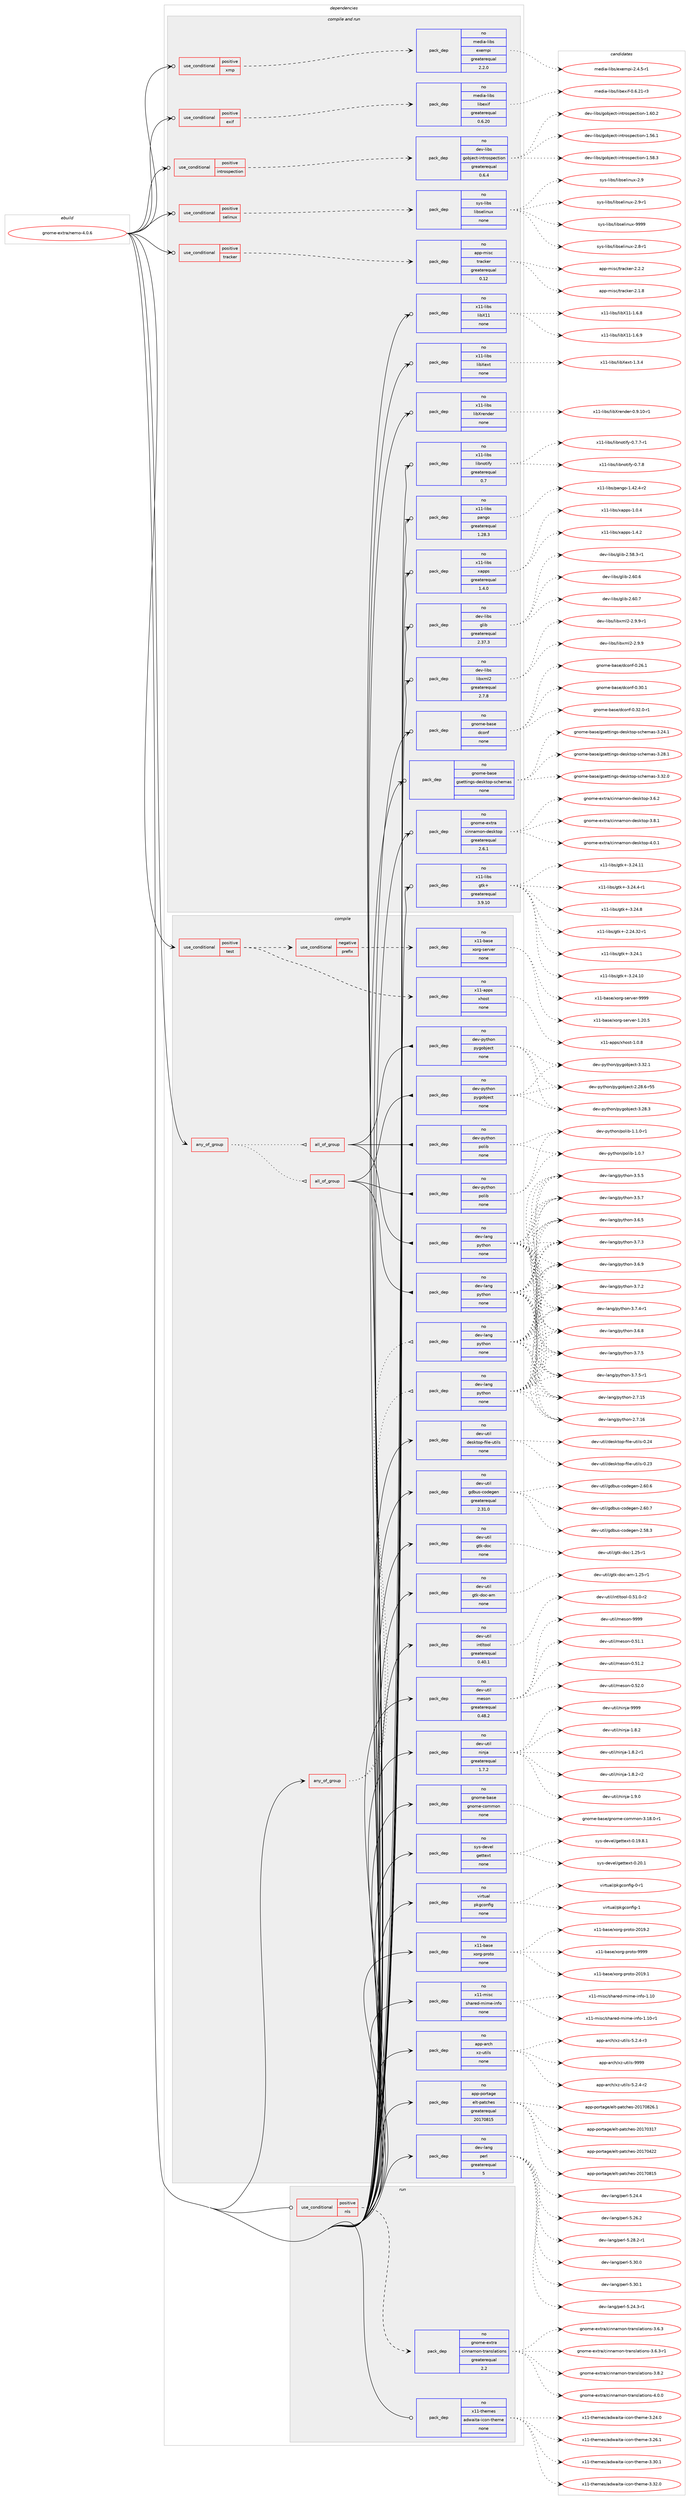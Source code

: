 digraph prolog {

# *************
# Graph options
# *************

newrank=true;
concentrate=true;
compound=true;
graph [rankdir=LR,fontname=Helvetica,fontsize=10,ranksep=1.5];#, ranksep=2.5, nodesep=0.2];
edge  [arrowhead=vee];
node  [fontname=Helvetica,fontsize=10];

# **********
# The ebuild
# **********

subgraph cluster_leftcol {
color=gray;
rank=same;
label=<<i>ebuild</i>>;
id [label="gnome-extra/nemo-4.0.6", color=red, width=4, href="../gnome-extra/nemo-4.0.6.svg"];
}

# ****************
# The dependencies
# ****************

subgraph cluster_midcol {
color=gray;
label=<<i>dependencies</i>>;
subgraph cluster_compile {
fillcolor="#eeeeee";
style=filled;
label=<<i>compile</i>>;
subgraph any12235 {
dependency749525 [label=<<TABLE BORDER="0" CELLBORDER="1" CELLSPACING="0" CELLPADDING="4"><TR><TD CELLPADDING="10">any_of_group</TD></TR></TABLE>>, shape=none, color=red];subgraph all407 {
dependency749526 [label=<<TABLE BORDER="0" CELLBORDER="1" CELLSPACING="0" CELLPADDING="4"><TR><TD CELLPADDING="10">all_of_group</TD></TR></TABLE>>, shape=none, color=red];subgraph pack550820 {
dependency749527 [label=<<TABLE BORDER="0" CELLBORDER="1" CELLSPACING="0" CELLPADDING="4" WIDTH="220"><TR><TD ROWSPAN="6" CELLPADDING="30">pack_dep</TD></TR><TR><TD WIDTH="110">no</TD></TR><TR><TD>dev-lang</TD></TR><TR><TD>python</TD></TR><TR><TD>none</TD></TR><TR><TD></TD></TR></TABLE>>, shape=none, color=blue];
}
dependency749526:e -> dependency749527:w [weight=20,style="solid",arrowhead="inv"];
subgraph pack550821 {
dependency749528 [label=<<TABLE BORDER="0" CELLBORDER="1" CELLSPACING="0" CELLPADDING="4" WIDTH="220"><TR><TD ROWSPAN="6" CELLPADDING="30">pack_dep</TD></TR><TR><TD WIDTH="110">no</TD></TR><TR><TD>dev-python</TD></TR><TR><TD>polib</TD></TR><TR><TD>none</TD></TR><TR><TD></TD></TR></TABLE>>, shape=none, color=blue];
}
dependency749526:e -> dependency749528:w [weight=20,style="solid",arrowhead="inv"];
subgraph pack550822 {
dependency749529 [label=<<TABLE BORDER="0" CELLBORDER="1" CELLSPACING="0" CELLPADDING="4" WIDTH="220"><TR><TD ROWSPAN="6" CELLPADDING="30">pack_dep</TD></TR><TR><TD WIDTH="110">no</TD></TR><TR><TD>dev-python</TD></TR><TR><TD>pygobject</TD></TR><TR><TD>none</TD></TR><TR><TD></TD></TR></TABLE>>, shape=none, color=blue];
}
dependency749526:e -> dependency749529:w [weight=20,style="solid",arrowhead="inv"];
}
dependency749525:e -> dependency749526:w [weight=20,style="dotted",arrowhead="oinv"];
subgraph all408 {
dependency749530 [label=<<TABLE BORDER="0" CELLBORDER="1" CELLSPACING="0" CELLPADDING="4"><TR><TD CELLPADDING="10">all_of_group</TD></TR></TABLE>>, shape=none, color=red];subgraph pack550823 {
dependency749531 [label=<<TABLE BORDER="0" CELLBORDER="1" CELLSPACING="0" CELLPADDING="4" WIDTH="220"><TR><TD ROWSPAN="6" CELLPADDING="30">pack_dep</TD></TR><TR><TD WIDTH="110">no</TD></TR><TR><TD>dev-lang</TD></TR><TR><TD>python</TD></TR><TR><TD>none</TD></TR><TR><TD></TD></TR></TABLE>>, shape=none, color=blue];
}
dependency749530:e -> dependency749531:w [weight=20,style="solid",arrowhead="inv"];
subgraph pack550824 {
dependency749532 [label=<<TABLE BORDER="0" CELLBORDER="1" CELLSPACING="0" CELLPADDING="4" WIDTH="220"><TR><TD ROWSPAN="6" CELLPADDING="30">pack_dep</TD></TR><TR><TD WIDTH="110">no</TD></TR><TR><TD>dev-python</TD></TR><TR><TD>polib</TD></TR><TR><TD>none</TD></TR><TR><TD></TD></TR></TABLE>>, shape=none, color=blue];
}
dependency749530:e -> dependency749532:w [weight=20,style="solid",arrowhead="inv"];
subgraph pack550825 {
dependency749533 [label=<<TABLE BORDER="0" CELLBORDER="1" CELLSPACING="0" CELLPADDING="4" WIDTH="220"><TR><TD ROWSPAN="6" CELLPADDING="30">pack_dep</TD></TR><TR><TD WIDTH="110">no</TD></TR><TR><TD>dev-python</TD></TR><TR><TD>pygobject</TD></TR><TR><TD>none</TD></TR><TR><TD></TD></TR></TABLE>>, shape=none, color=blue];
}
dependency749530:e -> dependency749533:w [weight=20,style="solid",arrowhead="inv"];
}
dependency749525:e -> dependency749530:w [weight=20,style="dotted",arrowhead="oinv"];
}
id:e -> dependency749525:w [weight=20,style="solid",arrowhead="vee"];
subgraph any12236 {
dependency749534 [label=<<TABLE BORDER="0" CELLBORDER="1" CELLSPACING="0" CELLPADDING="4"><TR><TD CELLPADDING="10">any_of_group</TD></TR></TABLE>>, shape=none, color=red];subgraph pack550826 {
dependency749535 [label=<<TABLE BORDER="0" CELLBORDER="1" CELLSPACING="0" CELLPADDING="4" WIDTH="220"><TR><TD ROWSPAN="6" CELLPADDING="30">pack_dep</TD></TR><TR><TD WIDTH="110">no</TD></TR><TR><TD>dev-lang</TD></TR><TR><TD>python</TD></TR><TR><TD>none</TD></TR><TR><TD></TD></TR></TABLE>>, shape=none, color=blue];
}
dependency749534:e -> dependency749535:w [weight=20,style="dotted",arrowhead="oinv"];
subgraph pack550827 {
dependency749536 [label=<<TABLE BORDER="0" CELLBORDER="1" CELLSPACING="0" CELLPADDING="4" WIDTH="220"><TR><TD ROWSPAN="6" CELLPADDING="30">pack_dep</TD></TR><TR><TD WIDTH="110">no</TD></TR><TR><TD>dev-lang</TD></TR><TR><TD>python</TD></TR><TR><TD>none</TD></TR><TR><TD></TD></TR></TABLE>>, shape=none, color=blue];
}
dependency749534:e -> dependency749536:w [weight=20,style="dotted",arrowhead="oinv"];
}
id:e -> dependency749534:w [weight=20,style="solid",arrowhead="vee"];
subgraph cond186066 {
dependency749537 [label=<<TABLE BORDER="0" CELLBORDER="1" CELLSPACING="0" CELLPADDING="4"><TR><TD ROWSPAN="3" CELLPADDING="10">use_conditional</TD></TR><TR><TD>positive</TD></TR><TR><TD>test</TD></TR></TABLE>>, shape=none, color=red];
subgraph cond186067 {
dependency749538 [label=<<TABLE BORDER="0" CELLBORDER="1" CELLSPACING="0" CELLPADDING="4"><TR><TD ROWSPAN="3" CELLPADDING="10">use_conditional</TD></TR><TR><TD>negative</TD></TR><TR><TD>prefix</TD></TR></TABLE>>, shape=none, color=red];
subgraph pack550828 {
dependency749539 [label=<<TABLE BORDER="0" CELLBORDER="1" CELLSPACING="0" CELLPADDING="4" WIDTH="220"><TR><TD ROWSPAN="6" CELLPADDING="30">pack_dep</TD></TR><TR><TD WIDTH="110">no</TD></TR><TR><TD>x11-base</TD></TR><TR><TD>xorg-server</TD></TR><TR><TD>none</TD></TR><TR><TD></TD></TR></TABLE>>, shape=none, color=blue];
}
dependency749538:e -> dependency749539:w [weight=20,style="dashed",arrowhead="vee"];
}
dependency749537:e -> dependency749538:w [weight=20,style="dashed",arrowhead="vee"];
subgraph pack550829 {
dependency749540 [label=<<TABLE BORDER="0" CELLBORDER="1" CELLSPACING="0" CELLPADDING="4" WIDTH="220"><TR><TD ROWSPAN="6" CELLPADDING="30">pack_dep</TD></TR><TR><TD WIDTH="110">no</TD></TR><TR><TD>x11-apps</TD></TR><TR><TD>xhost</TD></TR><TR><TD>none</TD></TR><TR><TD></TD></TR></TABLE>>, shape=none, color=blue];
}
dependency749537:e -> dependency749540:w [weight=20,style="dashed",arrowhead="vee"];
}
id:e -> dependency749537:w [weight=20,style="solid",arrowhead="vee"];
subgraph pack550830 {
dependency749541 [label=<<TABLE BORDER="0" CELLBORDER="1" CELLSPACING="0" CELLPADDING="4" WIDTH="220"><TR><TD ROWSPAN="6" CELLPADDING="30">pack_dep</TD></TR><TR><TD WIDTH="110">no</TD></TR><TR><TD>app-arch</TD></TR><TR><TD>xz-utils</TD></TR><TR><TD>none</TD></TR><TR><TD></TD></TR></TABLE>>, shape=none, color=blue];
}
id:e -> dependency749541:w [weight=20,style="solid",arrowhead="vee"];
subgraph pack550831 {
dependency749542 [label=<<TABLE BORDER="0" CELLBORDER="1" CELLSPACING="0" CELLPADDING="4" WIDTH="220"><TR><TD ROWSPAN="6" CELLPADDING="30">pack_dep</TD></TR><TR><TD WIDTH="110">no</TD></TR><TR><TD>app-portage</TD></TR><TR><TD>elt-patches</TD></TR><TR><TD>greaterequal</TD></TR><TR><TD>20170815</TD></TR></TABLE>>, shape=none, color=blue];
}
id:e -> dependency749542:w [weight=20,style="solid",arrowhead="vee"];
subgraph pack550832 {
dependency749543 [label=<<TABLE BORDER="0" CELLBORDER="1" CELLSPACING="0" CELLPADDING="4" WIDTH="220"><TR><TD ROWSPAN="6" CELLPADDING="30">pack_dep</TD></TR><TR><TD WIDTH="110">no</TD></TR><TR><TD>dev-lang</TD></TR><TR><TD>perl</TD></TR><TR><TD>greaterequal</TD></TR><TR><TD>5</TD></TR></TABLE>>, shape=none, color=blue];
}
id:e -> dependency749543:w [weight=20,style="solid",arrowhead="vee"];
subgraph pack550833 {
dependency749544 [label=<<TABLE BORDER="0" CELLBORDER="1" CELLSPACING="0" CELLPADDING="4" WIDTH="220"><TR><TD ROWSPAN="6" CELLPADDING="30">pack_dep</TD></TR><TR><TD WIDTH="110">no</TD></TR><TR><TD>dev-util</TD></TR><TR><TD>desktop-file-utils</TD></TR><TR><TD>none</TD></TR><TR><TD></TD></TR></TABLE>>, shape=none, color=blue];
}
id:e -> dependency749544:w [weight=20,style="solid",arrowhead="vee"];
subgraph pack550834 {
dependency749545 [label=<<TABLE BORDER="0" CELLBORDER="1" CELLSPACING="0" CELLPADDING="4" WIDTH="220"><TR><TD ROWSPAN="6" CELLPADDING="30">pack_dep</TD></TR><TR><TD WIDTH="110">no</TD></TR><TR><TD>dev-util</TD></TR><TR><TD>gdbus-codegen</TD></TR><TR><TD>greaterequal</TD></TR><TR><TD>2.31.0</TD></TR></TABLE>>, shape=none, color=blue];
}
id:e -> dependency749545:w [weight=20,style="solid",arrowhead="vee"];
subgraph pack550835 {
dependency749546 [label=<<TABLE BORDER="0" CELLBORDER="1" CELLSPACING="0" CELLPADDING="4" WIDTH="220"><TR><TD ROWSPAN="6" CELLPADDING="30">pack_dep</TD></TR><TR><TD WIDTH="110">no</TD></TR><TR><TD>dev-util</TD></TR><TR><TD>gtk-doc</TD></TR><TR><TD>none</TD></TR><TR><TD></TD></TR></TABLE>>, shape=none, color=blue];
}
id:e -> dependency749546:w [weight=20,style="solid",arrowhead="vee"];
subgraph pack550836 {
dependency749547 [label=<<TABLE BORDER="0" CELLBORDER="1" CELLSPACING="0" CELLPADDING="4" WIDTH="220"><TR><TD ROWSPAN="6" CELLPADDING="30">pack_dep</TD></TR><TR><TD WIDTH="110">no</TD></TR><TR><TD>dev-util</TD></TR><TR><TD>gtk-doc-am</TD></TR><TR><TD>none</TD></TR><TR><TD></TD></TR></TABLE>>, shape=none, color=blue];
}
id:e -> dependency749547:w [weight=20,style="solid",arrowhead="vee"];
subgraph pack550837 {
dependency749548 [label=<<TABLE BORDER="0" CELLBORDER="1" CELLSPACING="0" CELLPADDING="4" WIDTH="220"><TR><TD ROWSPAN="6" CELLPADDING="30">pack_dep</TD></TR><TR><TD WIDTH="110">no</TD></TR><TR><TD>dev-util</TD></TR><TR><TD>intltool</TD></TR><TR><TD>greaterequal</TD></TR><TR><TD>0.40.1</TD></TR></TABLE>>, shape=none, color=blue];
}
id:e -> dependency749548:w [weight=20,style="solid",arrowhead="vee"];
subgraph pack550838 {
dependency749549 [label=<<TABLE BORDER="0" CELLBORDER="1" CELLSPACING="0" CELLPADDING="4" WIDTH="220"><TR><TD ROWSPAN="6" CELLPADDING="30">pack_dep</TD></TR><TR><TD WIDTH="110">no</TD></TR><TR><TD>dev-util</TD></TR><TR><TD>meson</TD></TR><TR><TD>greaterequal</TD></TR><TR><TD>0.48.2</TD></TR></TABLE>>, shape=none, color=blue];
}
id:e -> dependency749549:w [weight=20,style="solid",arrowhead="vee"];
subgraph pack550839 {
dependency749550 [label=<<TABLE BORDER="0" CELLBORDER="1" CELLSPACING="0" CELLPADDING="4" WIDTH="220"><TR><TD ROWSPAN="6" CELLPADDING="30">pack_dep</TD></TR><TR><TD WIDTH="110">no</TD></TR><TR><TD>dev-util</TD></TR><TR><TD>ninja</TD></TR><TR><TD>greaterequal</TD></TR><TR><TD>1.7.2</TD></TR></TABLE>>, shape=none, color=blue];
}
id:e -> dependency749550:w [weight=20,style="solid",arrowhead="vee"];
subgraph pack550840 {
dependency749551 [label=<<TABLE BORDER="0" CELLBORDER="1" CELLSPACING="0" CELLPADDING="4" WIDTH="220"><TR><TD ROWSPAN="6" CELLPADDING="30">pack_dep</TD></TR><TR><TD WIDTH="110">no</TD></TR><TR><TD>gnome-base</TD></TR><TR><TD>gnome-common</TD></TR><TR><TD>none</TD></TR><TR><TD></TD></TR></TABLE>>, shape=none, color=blue];
}
id:e -> dependency749551:w [weight=20,style="solid",arrowhead="vee"];
subgraph pack550841 {
dependency749552 [label=<<TABLE BORDER="0" CELLBORDER="1" CELLSPACING="0" CELLPADDING="4" WIDTH="220"><TR><TD ROWSPAN="6" CELLPADDING="30">pack_dep</TD></TR><TR><TD WIDTH="110">no</TD></TR><TR><TD>sys-devel</TD></TR><TR><TD>gettext</TD></TR><TR><TD>none</TD></TR><TR><TD></TD></TR></TABLE>>, shape=none, color=blue];
}
id:e -> dependency749552:w [weight=20,style="solid",arrowhead="vee"];
subgraph pack550842 {
dependency749553 [label=<<TABLE BORDER="0" CELLBORDER="1" CELLSPACING="0" CELLPADDING="4" WIDTH="220"><TR><TD ROWSPAN="6" CELLPADDING="30">pack_dep</TD></TR><TR><TD WIDTH="110">no</TD></TR><TR><TD>virtual</TD></TR><TR><TD>pkgconfig</TD></TR><TR><TD>none</TD></TR><TR><TD></TD></TR></TABLE>>, shape=none, color=blue];
}
id:e -> dependency749553:w [weight=20,style="solid",arrowhead="vee"];
subgraph pack550843 {
dependency749554 [label=<<TABLE BORDER="0" CELLBORDER="1" CELLSPACING="0" CELLPADDING="4" WIDTH="220"><TR><TD ROWSPAN="6" CELLPADDING="30">pack_dep</TD></TR><TR><TD WIDTH="110">no</TD></TR><TR><TD>x11-base</TD></TR><TR><TD>xorg-proto</TD></TR><TR><TD>none</TD></TR><TR><TD></TD></TR></TABLE>>, shape=none, color=blue];
}
id:e -> dependency749554:w [weight=20,style="solid",arrowhead="vee"];
subgraph pack550844 {
dependency749555 [label=<<TABLE BORDER="0" CELLBORDER="1" CELLSPACING="0" CELLPADDING="4" WIDTH="220"><TR><TD ROWSPAN="6" CELLPADDING="30">pack_dep</TD></TR><TR><TD WIDTH="110">no</TD></TR><TR><TD>x11-misc</TD></TR><TR><TD>shared-mime-info</TD></TR><TR><TD>none</TD></TR><TR><TD></TD></TR></TABLE>>, shape=none, color=blue];
}
id:e -> dependency749555:w [weight=20,style="solid",arrowhead="vee"];
}
subgraph cluster_compileandrun {
fillcolor="#eeeeee";
style=filled;
label=<<i>compile and run</i>>;
subgraph cond186068 {
dependency749556 [label=<<TABLE BORDER="0" CELLBORDER="1" CELLSPACING="0" CELLPADDING="4"><TR><TD ROWSPAN="3" CELLPADDING="10">use_conditional</TD></TR><TR><TD>positive</TD></TR><TR><TD>exif</TD></TR></TABLE>>, shape=none, color=red];
subgraph pack550845 {
dependency749557 [label=<<TABLE BORDER="0" CELLBORDER="1" CELLSPACING="0" CELLPADDING="4" WIDTH="220"><TR><TD ROWSPAN="6" CELLPADDING="30">pack_dep</TD></TR><TR><TD WIDTH="110">no</TD></TR><TR><TD>media-libs</TD></TR><TR><TD>libexif</TD></TR><TR><TD>greaterequal</TD></TR><TR><TD>0.6.20</TD></TR></TABLE>>, shape=none, color=blue];
}
dependency749556:e -> dependency749557:w [weight=20,style="dashed",arrowhead="vee"];
}
id:e -> dependency749556:w [weight=20,style="solid",arrowhead="odotvee"];
subgraph cond186069 {
dependency749558 [label=<<TABLE BORDER="0" CELLBORDER="1" CELLSPACING="0" CELLPADDING="4"><TR><TD ROWSPAN="3" CELLPADDING="10">use_conditional</TD></TR><TR><TD>positive</TD></TR><TR><TD>introspection</TD></TR></TABLE>>, shape=none, color=red];
subgraph pack550846 {
dependency749559 [label=<<TABLE BORDER="0" CELLBORDER="1" CELLSPACING="0" CELLPADDING="4" WIDTH="220"><TR><TD ROWSPAN="6" CELLPADDING="30">pack_dep</TD></TR><TR><TD WIDTH="110">no</TD></TR><TR><TD>dev-libs</TD></TR><TR><TD>gobject-introspection</TD></TR><TR><TD>greaterequal</TD></TR><TR><TD>0.6.4</TD></TR></TABLE>>, shape=none, color=blue];
}
dependency749558:e -> dependency749559:w [weight=20,style="dashed",arrowhead="vee"];
}
id:e -> dependency749558:w [weight=20,style="solid",arrowhead="odotvee"];
subgraph cond186070 {
dependency749560 [label=<<TABLE BORDER="0" CELLBORDER="1" CELLSPACING="0" CELLPADDING="4"><TR><TD ROWSPAN="3" CELLPADDING="10">use_conditional</TD></TR><TR><TD>positive</TD></TR><TR><TD>selinux</TD></TR></TABLE>>, shape=none, color=red];
subgraph pack550847 {
dependency749561 [label=<<TABLE BORDER="0" CELLBORDER="1" CELLSPACING="0" CELLPADDING="4" WIDTH="220"><TR><TD ROWSPAN="6" CELLPADDING="30">pack_dep</TD></TR><TR><TD WIDTH="110">no</TD></TR><TR><TD>sys-libs</TD></TR><TR><TD>libselinux</TD></TR><TR><TD>none</TD></TR><TR><TD></TD></TR></TABLE>>, shape=none, color=blue];
}
dependency749560:e -> dependency749561:w [weight=20,style="dashed",arrowhead="vee"];
}
id:e -> dependency749560:w [weight=20,style="solid",arrowhead="odotvee"];
subgraph cond186071 {
dependency749562 [label=<<TABLE BORDER="0" CELLBORDER="1" CELLSPACING="0" CELLPADDING="4"><TR><TD ROWSPAN="3" CELLPADDING="10">use_conditional</TD></TR><TR><TD>positive</TD></TR><TR><TD>tracker</TD></TR></TABLE>>, shape=none, color=red];
subgraph pack550848 {
dependency749563 [label=<<TABLE BORDER="0" CELLBORDER="1" CELLSPACING="0" CELLPADDING="4" WIDTH="220"><TR><TD ROWSPAN="6" CELLPADDING="30">pack_dep</TD></TR><TR><TD WIDTH="110">no</TD></TR><TR><TD>app-misc</TD></TR><TR><TD>tracker</TD></TR><TR><TD>greaterequal</TD></TR><TR><TD>0.12</TD></TR></TABLE>>, shape=none, color=blue];
}
dependency749562:e -> dependency749563:w [weight=20,style="dashed",arrowhead="vee"];
}
id:e -> dependency749562:w [weight=20,style="solid",arrowhead="odotvee"];
subgraph cond186072 {
dependency749564 [label=<<TABLE BORDER="0" CELLBORDER="1" CELLSPACING="0" CELLPADDING="4"><TR><TD ROWSPAN="3" CELLPADDING="10">use_conditional</TD></TR><TR><TD>positive</TD></TR><TR><TD>xmp</TD></TR></TABLE>>, shape=none, color=red];
subgraph pack550849 {
dependency749565 [label=<<TABLE BORDER="0" CELLBORDER="1" CELLSPACING="0" CELLPADDING="4" WIDTH="220"><TR><TD ROWSPAN="6" CELLPADDING="30">pack_dep</TD></TR><TR><TD WIDTH="110">no</TD></TR><TR><TD>media-libs</TD></TR><TR><TD>exempi</TD></TR><TR><TD>greaterequal</TD></TR><TR><TD>2.2.0</TD></TR></TABLE>>, shape=none, color=blue];
}
dependency749564:e -> dependency749565:w [weight=20,style="dashed",arrowhead="vee"];
}
id:e -> dependency749564:w [weight=20,style="solid",arrowhead="odotvee"];
subgraph pack550850 {
dependency749566 [label=<<TABLE BORDER="0" CELLBORDER="1" CELLSPACING="0" CELLPADDING="4" WIDTH="220"><TR><TD ROWSPAN="6" CELLPADDING="30">pack_dep</TD></TR><TR><TD WIDTH="110">no</TD></TR><TR><TD>dev-libs</TD></TR><TR><TD>glib</TD></TR><TR><TD>greaterequal</TD></TR><TR><TD>2.37.3</TD></TR></TABLE>>, shape=none, color=blue];
}
id:e -> dependency749566:w [weight=20,style="solid",arrowhead="odotvee"];
subgraph pack550851 {
dependency749567 [label=<<TABLE BORDER="0" CELLBORDER="1" CELLSPACING="0" CELLPADDING="4" WIDTH="220"><TR><TD ROWSPAN="6" CELLPADDING="30">pack_dep</TD></TR><TR><TD WIDTH="110">no</TD></TR><TR><TD>dev-libs</TD></TR><TR><TD>libxml2</TD></TR><TR><TD>greaterequal</TD></TR><TR><TD>2.7.8</TD></TR></TABLE>>, shape=none, color=blue];
}
id:e -> dependency749567:w [weight=20,style="solid",arrowhead="odotvee"];
subgraph pack550852 {
dependency749568 [label=<<TABLE BORDER="0" CELLBORDER="1" CELLSPACING="0" CELLPADDING="4" WIDTH="220"><TR><TD ROWSPAN="6" CELLPADDING="30">pack_dep</TD></TR><TR><TD WIDTH="110">no</TD></TR><TR><TD>gnome-base</TD></TR><TR><TD>dconf</TD></TR><TR><TD>none</TD></TR><TR><TD></TD></TR></TABLE>>, shape=none, color=blue];
}
id:e -> dependency749568:w [weight=20,style="solid",arrowhead="odotvee"];
subgraph pack550853 {
dependency749569 [label=<<TABLE BORDER="0" CELLBORDER="1" CELLSPACING="0" CELLPADDING="4" WIDTH="220"><TR><TD ROWSPAN="6" CELLPADDING="30">pack_dep</TD></TR><TR><TD WIDTH="110">no</TD></TR><TR><TD>gnome-base</TD></TR><TR><TD>gsettings-desktop-schemas</TD></TR><TR><TD>none</TD></TR><TR><TD></TD></TR></TABLE>>, shape=none, color=blue];
}
id:e -> dependency749569:w [weight=20,style="solid",arrowhead="odotvee"];
subgraph pack550854 {
dependency749570 [label=<<TABLE BORDER="0" CELLBORDER="1" CELLSPACING="0" CELLPADDING="4" WIDTH="220"><TR><TD ROWSPAN="6" CELLPADDING="30">pack_dep</TD></TR><TR><TD WIDTH="110">no</TD></TR><TR><TD>gnome-extra</TD></TR><TR><TD>cinnamon-desktop</TD></TR><TR><TD>greaterequal</TD></TR><TR><TD>2.6.1</TD></TR></TABLE>>, shape=none, color=blue];
}
id:e -> dependency749570:w [weight=20,style="solid",arrowhead="odotvee"];
subgraph pack550855 {
dependency749571 [label=<<TABLE BORDER="0" CELLBORDER="1" CELLSPACING="0" CELLPADDING="4" WIDTH="220"><TR><TD ROWSPAN="6" CELLPADDING="30">pack_dep</TD></TR><TR><TD WIDTH="110">no</TD></TR><TR><TD>x11-libs</TD></TR><TR><TD>gtk+</TD></TR><TR><TD>greaterequal</TD></TR><TR><TD>3.9.10</TD></TR></TABLE>>, shape=none, color=blue];
}
id:e -> dependency749571:w [weight=20,style="solid",arrowhead="odotvee"];
subgraph pack550856 {
dependency749572 [label=<<TABLE BORDER="0" CELLBORDER="1" CELLSPACING="0" CELLPADDING="4" WIDTH="220"><TR><TD ROWSPAN="6" CELLPADDING="30">pack_dep</TD></TR><TR><TD WIDTH="110">no</TD></TR><TR><TD>x11-libs</TD></TR><TR><TD>libX11</TD></TR><TR><TD>none</TD></TR><TR><TD></TD></TR></TABLE>>, shape=none, color=blue];
}
id:e -> dependency749572:w [weight=20,style="solid",arrowhead="odotvee"];
subgraph pack550857 {
dependency749573 [label=<<TABLE BORDER="0" CELLBORDER="1" CELLSPACING="0" CELLPADDING="4" WIDTH="220"><TR><TD ROWSPAN="6" CELLPADDING="30">pack_dep</TD></TR><TR><TD WIDTH="110">no</TD></TR><TR><TD>x11-libs</TD></TR><TR><TD>libXext</TD></TR><TR><TD>none</TD></TR><TR><TD></TD></TR></TABLE>>, shape=none, color=blue];
}
id:e -> dependency749573:w [weight=20,style="solid",arrowhead="odotvee"];
subgraph pack550858 {
dependency749574 [label=<<TABLE BORDER="0" CELLBORDER="1" CELLSPACING="0" CELLPADDING="4" WIDTH="220"><TR><TD ROWSPAN="6" CELLPADDING="30">pack_dep</TD></TR><TR><TD WIDTH="110">no</TD></TR><TR><TD>x11-libs</TD></TR><TR><TD>libXrender</TD></TR><TR><TD>none</TD></TR><TR><TD></TD></TR></TABLE>>, shape=none, color=blue];
}
id:e -> dependency749574:w [weight=20,style="solid",arrowhead="odotvee"];
subgraph pack550859 {
dependency749575 [label=<<TABLE BORDER="0" CELLBORDER="1" CELLSPACING="0" CELLPADDING="4" WIDTH="220"><TR><TD ROWSPAN="6" CELLPADDING="30">pack_dep</TD></TR><TR><TD WIDTH="110">no</TD></TR><TR><TD>x11-libs</TD></TR><TR><TD>libnotify</TD></TR><TR><TD>greaterequal</TD></TR><TR><TD>0.7</TD></TR></TABLE>>, shape=none, color=blue];
}
id:e -> dependency749575:w [weight=20,style="solid",arrowhead="odotvee"];
subgraph pack550860 {
dependency749576 [label=<<TABLE BORDER="0" CELLBORDER="1" CELLSPACING="0" CELLPADDING="4" WIDTH="220"><TR><TD ROWSPAN="6" CELLPADDING="30">pack_dep</TD></TR><TR><TD WIDTH="110">no</TD></TR><TR><TD>x11-libs</TD></TR><TR><TD>pango</TD></TR><TR><TD>greaterequal</TD></TR><TR><TD>1.28.3</TD></TR></TABLE>>, shape=none, color=blue];
}
id:e -> dependency749576:w [weight=20,style="solid",arrowhead="odotvee"];
subgraph pack550861 {
dependency749577 [label=<<TABLE BORDER="0" CELLBORDER="1" CELLSPACING="0" CELLPADDING="4" WIDTH="220"><TR><TD ROWSPAN="6" CELLPADDING="30">pack_dep</TD></TR><TR><TD WIDTH="110">no</TD></TR><TR><TD>x11-libs</TD></TR><TR><TD>xapps</TD></TR><TR><TD>greaterequal</TD></TR><TR><TD>1.4.0</TD></TR></TABLE>>, shape=none, color=blue];
}
id:e -> dependency749577:w [weight=20,style="solid",arrowhead="odotvee"];
}
subgraph cluster_run {
fillcolor="#eeeeee";
style=filled;
label=<<i>run</i>>;
subgraph cond186073 {
dependency749578 [label=<<TABLE BORDER="0" CELLBORDER="1" CELLSPACING="0" CELLPADDING="4"><TR><TD ROWSPAN="3" CELLPADDING="10">use_conditional</TD></TR><TR><TD>positive</TD></TR><TR><TD>nls</TD></TR></TABLE>>, shape=none, color=red];
subgraph pack550862 {
dependency749579 [label=<<TABLE BORDER="0" CELLBORDER="1" CELLSPACING="0" CELLPADDING="4" WIDTH="220"><TR><TD ROWSPAN="6" CELLPADDING="30">pack_dep</TD></TR><TR><TD WIDTH="110">no</TD></TR><TR><TD>gnome-extra</TD></TR><TR><TD>cinnamon-translations</TD></TR><TR><TD>greaterequal</TD></TR><TR><TD>2.2</TD></TR></TABLE>>, shape=none, color=blue];
}
dependency749578:e -> dependency749579:w [weight=20,style="dashed",arrowhead="vee"];
}
id:e -> dependency749578:w [weight=20,style="solid",arrowhead="odot"];
subgraph pack550863 {
dependency749580 [label=<<TABLE BORDER="0" CELLBORDER="1" CELLSPACING="0" CELLPADDING="4" WIDTH="220"><TR><TD ROWSPAN="6" CELLPADDING="30">pack_dep</TD></TR><TR><TD WIDTH="110">no</TD></TR><TR><TD>x11-themes</TD></TR><TR><TD>adwaita-icon-theme</TD></TR><TR><TD>none</TD></TR><TR><TD></TD></TR></TABLE>>, shape=none, color=blue];
}
id:e -> dependency749580:w [weight=20,style="solid",arrowhead="odot"];
}
}

# **************
# The candidates
# **************

subgraph cluster_choices {
rank=same;
color=gray;
label=<<i>candidates</i>>;

subgraph choice550820 {
color=black;
nodesep=1;
choice10010111845108971101034711212111610411111045504655464953 [label="dev-lang/python-2.7.15", color=red, width=4,href="../dev-lang/python-2.7.15.svg"];
choice10010111845108971101034711212111610411111045504655464954 [label="dev-lang/python-2.7.16", color=red, width=4,href="../dev-lang/python-2.7.16.svg"];
choice100101118451089711010347112121116104111110455146534653 [label="dev-lang/python-3.5.5", color=red, width=4,href="../dev-lang/python-3.5.5.svg"];
choice100101118451089711010347112121116104111110455146534655 [label="dev-lang/python-3.5.7", color=red, width=4,href="../dev-lang/python-3.5.7.svg"];
choice100101118451089711010347112121116104111110455146544653 [label="dev-lang/python-3.6.5", color=red, width=4,href="../dev-lang/python-3.6.5.svg"];
choice100101118451089711010347112121116104111110455146544656 [label="dev-lang/python-3.6.8", color=red, width=4,href="../dev-lang/python-3.6.8.svg"];
choice100101118451089711010347112121116104111110455146544657 [label="dev-lang/python-3.6.9", color=red, width=4,href="../dev-lang/python-3.6.9.svg"];
choice100101118451089711010347112121116104111110455146554650 [label="dev-lang/python-3.7.2", color=red, width=4,href="../dev-lang/python-3.7.2.svg"];
choice100101118451089711010347112121116104111110455146554651 [label="dev-lang/python-3.7.3", color=red, width=4,href="../dev-lang/python-3.7.3.svg"];
choice1001011184510897110103471121211161041111104551465546524511449 [label="dev-lang/python-3.7.4-r1", color=red, width=4,href="../dev-lang/python-3.7.4-r1.svg"];
choice100101118451089711010347112121116104111110455146554653 [label="dev-lang/python-3.7.5", color=red, width=4,href="../dev-lang/python-3.7.5.svg"];
choice1001011184510897110103471121211161041111104551465546534511449 [label="dev-lang/python-3.7.5-r1", color=red, width=4,href="../dev-lang/python-3.7.5-r1.svg"];
dependency749527:e -> choice10010111845108971101034711212111610411111045504655464953:w [style=dotted,weight="100"];
dependency749527:e -> choice10010111845108971101034711212111610411111045504655464954:w [style=dotted,weight="100"];
dependency749527:e -> choice100101118451089711010347112121116104111110455146534653:w [style=dotted,weight="100"];
dependency749527:e -> choice100101118451089711010347112121116104111110455146534655:w [style=dotted,weight="100"];
dependency749527:e -> choice100101118451089711010347112121116104111110455146544653:w [style=dotted,weight="100"];
dependency749527:e -> choice100101118451089711010347112121116104111110455146544656:w [style=dotted,weight="100"];
dependency749527:e -> choice100101118451089711010347112121116104111110455146544657:w [style=dotted,weight="100"];
dependency749527:e -> choice100101118451089711010347112121116104111110455146554650:w [style=dotted,weight="100"];
dependency749527:e -> choice100101118451089711010347112121116104111110455146554651:w [style=dotted,weight="100"];
dependency749527:e -> choice1001011184510897110103471121211161041111104551465546524511449:w [style=dotted,weight="100"];
dependency749527:e -> choice100101118451089711010347112121116104111110455146554653:w [style=dotted,weight="100"];
dependency749527:e -> choice1001011184510897110103471121211161041111104551465546534511449:w [style=dotted,weight="100"];
}
subgraph choice550821 {
color=black;
nodesep=1;
choice100101118451121211161041111104711211110810598454946484655 [label="dev-python/polib-1.0.7", color=red, width=4,href="../dev-python/polib-1.0.7.svg"];
choice1001011184511212111610411111047112111108105984549464946484511449 [label="dev-python/polib-1.1.0-r1", color=red, width=4,href="../dev-python/polib-1.1.0-r1.svg"];
dependency749528:e -> choice100101118451121211161041111104711211110810598454946484655:w [style=dotted,weight="100"];
dependency749528:e -> choice1001011184511212111610411111047112111108105984549464946484511449:w [style=dotted,weight="100"];
}
subgraph choice550822 {
color=black;
nodesep=1;
choice1001011184511212111610411111047112121103111981061019911645504650564654451145353 [label="dev-python/pygobject-2.28.6-r55", color=red, width=4,href="../dev-python/pygobject-2.28.6-r55.svg"];
choice1001011184511212111610411111047112121103111981061019911645514650564651 [label="dev-python/pygobject-3.28.3", color=red, width=4,href="../dev-python/pygobject-3.28.3.svg"];
choice1001011184511212111610411111047112121103111981061019911645514651504649 [label="dev-python/pygobject-3.32.1", color=red, width=4,href="../dev-python/pygobject-3.32.1.svg"];
dependency749529:e -> choice1001011184511212111610411111047112121103111981061019911645504650564654451145353:w [style=dotted,weight="100"];
dependency749529:e -> choice1001011184511212111610411111047112121103111981061019911645514650564651:w [style=dotted,weight="100"];
dependency749529:e -> choice1001011184511212111610411111047112121103111981061019911645514651504649:w [style=dotted,weight="100"];
}
subgraph choice550823 {
color=black;
nodesep=1;
choice10010111845108971101034711212111610411111045504655464953 [label="dev-lang/python-2.7.15", color=red, width=4,href="../dev-lang/python-2.7.15.svg"];
choice10010111845108971101034711212111610411111045504655464954 [label="dev-lang/python-2.7.16", color=red, width=4,href="../dev-lang/python-2.7.16.svg"];
choice100101118451089711010347112121116104111110455146534653 [label="dev-lang/python-3.5.5", color=red, width=4,href="../dev-lang/python-3.5.5.svg"];
choice100101118451089711010347112121116104111110455146534655 [label="dev-lang/python-3.5.7", color=red, width=4,href="../dev-lang/python-3.5.7.svg"];
choice100101118451089711010347112121116104111110455146544653 [label="dev-lang/python-3.6.5", color=red, width=4,href="../dev-lang/python-3.6.5.svg"];
choice100101118451089711010347112121116104111110455146544656 [label="dev-lang/python-3.6.8", color=red, width=4,href="../dev-lang/python-3.6.8.svg"];
choice100101118451089711010347112121116104111110455146544657 [label="dev-lang/python-3.6.9", color=red, width=4,href="../dev-lang/python-3.6.9.svg"];
choice100101118451089711010347112121116104111110455146554650 [label="dev-lang/python-3.7.2", color=red, width=4,href="../dev-lang/python-3.7.2.svg"];
choice100101118451089711010347112121116104111110455146554651 [label="dev-lang/python-3.7.3", color=red, width=4,href="../dev-lang/python-3.7.3.svg"];
choice1001011184510897110103471121211161041111104551465546524511449 [label="dev-lang/python-3.7.4-r1", color=red, width=4,href="../dev-lang/python-3.7.4-r1.svg"];
choice100101118451089711010347112121116104111110455146554653 [label="dev-lang/python-3.7.5", color=red, width=4,href="../dev-lang/python-3.7.5.svg"];
choice1001011184510897110103471121211161041111104551465546534511449 [label="dev-lang/python-3.7.5-r1", color=red, width=4,href="../dev-lang/python-3.7.5-r1.svg"];
dependency749531:e -> choice10010111845108971101034711212111610411111045504655464953:w [style=dotted,weight="100"];
dependency749531:e -> choice10010111845108971101034711212111610411111045504655464954:w [style=dotted,weight="100"];
dependency749531:e -> choice100101118451089711010347112121116104111110455146534653:w [style=dotted,weight="100"];
dependency749531:e -> choice100101118451089711010347112121116104111110455146534655:w [style=dotted,weight="100"];
dependency749531:e -> choice100101118451089711010347112121116104111110455146544653:w [style=dotted,weight="100"];
dependency749531:e -> choice100101118451089711010347112121116104111110455146544656:w [style=dotted,weight="100"];
dependency749531:e -> choice100101118451089711010347112121116104111110455146544657:w [style=dotted,weight="100"];
dependency749531:e -> choice100101118451089711010347112121116104111110455146554650:w [style=dotted,weight="100"];
dependency749531:e -> choice100101118451089711010347112121116104111110455146554651:w [style=dotted,weight="100"];
dependency749531:e -> choice1001011184510897110103471121211161041111104551465546524511449:w [style=dotted,weight="100"];
dependency749531:e -> choice100101118451089711010347112121116104111110455146554653:w [style=dotted,weight="100"];
dependency749531:e -> choice1001011184510897110103471121211161041111104551465546534511449:w [style=dotted,weight="100"];
}
subgraph choice550824 {
color=black;
nodesep=1;
choice100101118451121211161041111104711211110810598454946484655 [label="dev-python/polib-1.0.7", color=red, width=4,href="../dev-python/polib-1.0.7.svg"];
choice1001011184511212111610411111047112111108105984549464946484511449 [label="dev-python/polib-1.1.0-r1", color=red, width=4,href="../dev-python/polib-1.1.0-r1.svg"];
dependency749532:e -> choice100101118451121211161041111104711211110810598454946484655:w [style=dotted,weight="100"];
dependency749532:e -> choice1001011184511212111610411111047112111108105984549464946484511449:w [style=dotted,weight="100"];
}
subgraph choice550825 {
color=black;
nodesep=1;
choice1001011184511212111610411111047112121103111981061019911645504650564654451145353 [label="dev-python/pygobject-2.28.6-r55", color=red, width=4,href="../dev-python/pygobject-2.28.6-r55.svg"];
choice1001011184511212111610411111047112121103111981061019911645514650564651 [label="dev-python/pygobject-3.28.3", color=red, width=4,href="../dev-python/pygobject-3.28.3.svg"];
choice1001011184511212111610411111047112121103111981061019911645514651504649 [label="dev-python/pygobject-3.32.1", color=red, width=4,href="../dev-python/pygobject-3.32.1.svg"];
dependency749533:e -> choice1001011184511212111610411111047112121103111981061019911645504650564654451145353:w [style=dotted,weight="100"];
dependency749533:e -> choice1001011184511212111610411111047112121103111981061019911645514650564651:w [style=dotted,weight="100"];
dependency749533:e -> choice1001011184511212111610411111047112121103111981061019911645514651504649:w [style=dotted,weight="100"];
}
subgraph choice550826 {
color=black;
nodesep=1;
choice10010111845108971101034711212111610411111045504655464953 [label="dev-lang/python-2.7.15", color=red, width=4,href="../dev-lang/python-2.7.15.svg"];
choice10010111845108971101034711212111610411111045504655464954 [label="dev-lang/python-2.7.16", color=red, width=4,href="../dev-lang/python-2.7.16.svg"];
choice100101118451089711010347112121116104111110455146534653 [label="dev-lang/python-3.5.5", color=red, width=4,href="../dev-lang/python-3.5.5.svg"];
choice100101118451089711010347112121116104111110455146534655 [label="dev-lang/python-3.5.7", color=red, width=4,href="../dev-lang/python-3.5.7.svg"];
choice100101118451089711010347112121116104111110455146544653 [label="dev-lang/python-3.6.5", color=red, width=4,href="../dev-lang/python-3.6.5.svg"];
choice100101118451089711010347112121116104111110455146544656 [label="dev-lang/python-3.6.8", color=red, width=4,href="../dev-lang/python-3.6.8.svg"];
choice100101118451089711010347112121116104111110455146544657 [label="dev-lang/python-3.6.9", color=red, width=4,href="../dev-lang/python-3.6.9.svg"];
choice100101118451089711010347112121116104111110455146554650 [label="dev-lang/python-3.7.2", color=red, width=4,href="../dev-lang/python-3.7.2.svg"];
choice100101118451089711010347112121116104111110455146554651 [label="dev-lang/python-3.7.3", color=red, width=4,href="../dev-lang/python-3.7.3.svg"];
choice1001011184510897110103471121211161041111104551465546524511449 [label="dev-lang/python-3.7.4-r1", color=red, width=4,href="../dev-lang/python-3.7.4-r1.svg"];
choice100101118451089711010347112121116104111110455146554653 [label="dev-lang/python-3.7.5", color=red, width=4,href="../dev-lang/python-3.7.5.svg"];
choice1001011184510897110103471121211161041111104551465546534511449 [label="dev-lang/python-3.7.5-r1", color=red, width=4,href="../dev-lang/python-3.7.5-r1.svg"];
dependency749535:e -> choice10010111845108971101034711212111610411111045504655464953:w [style=dotted,weight="100"];
dependency749535:e -> choice10010111845108971101034711212111610411111045504655464954:w [style=dotted,weight="100"];
dependency749535:e -> choice100101118451089711010347112121116104111110455146534653:w [style=dotted,weight="100"];
dependency749535:e -> choice100101118451089711010347112121116104111110455146534655:w [style=dotted,weight="100"];
dependency749535:e -> choice100101118451089711010347112121116104111110455146544653:w [style=dotted,weight="100"];
dependency749535:e -> choice100101118451089711010347112121116104111110455146544656:w [style=dotted,weight="100"];
dependency749535:e -> choice100101118451089711010347112121116104111110455146544657:w [style=dotted,weight="100"];
dependency749535:e -> choice100101118451089711010347112121116104111110455146554650:w [style=dotted,weight="100"];
dependency749535:e -> choice100101118451089711010347112121116104111110455146554651:w [style=dotted,weight="100"];
dependency749535:e -> choice1001011184510897110103471121211161041111104551465546524511449:w [style=dotted,weight="100"];
dependency749535:e -> choice100101118451089711010347112121116104111110455146554653:w [style=dotted,weight="100"];
dependency749535:e -> choice1001011184510897110103471121211161041111104551465546534511449:w [style=dotted,weight="100"];
}
subgraph choice550827 {
color=black;
nodesep=1;
choice10010111845108971101034711212111610411111045504655464953 [label="dev-lang/python-2.7.15", color=red, width=4,href="../dev-lang/python-2.7.15.svg"];
choice10010111845108971101034711212111610411111045504655464954 [label="dev-lang/python-2.7.16", color=red, width=4,href="../dev-lang/python-2.7.16.svg"];
choice100101118451089711010347112121116104111110455146534653 [label="dev-lang/python-3.5.5", color=red, width=4,href="../dev-lang/python-3.5.5.svg"];
choice100101118451089711010347112121116104111110455146534655 [label="dev-lang/python-3.5.7", color=red, width=4,href="../dev-lang/python-3.5.7.svg"];
choice100101118451089711010347112121116104111110455146544653 [label="dev-lang/python-3.6.5", color=red, width=4,href="../dev-lang/python-3.6.5.svg"];
choice100101118451089711010347112121116104111110455146544656 [label="dev-lang/python-3.6.8", color=red, width=4,href="../dev-lang/python-3.6.8.svg"];
choice100101118451089711010347112121116104111110455146544657 [label="dev-lang/python-3.6.9", color=red, width=4,href="../dev-lang/python-3.6.9.svg"];
choice100101118451089711010347112121116104111110455146554650 [label="dev-lang/python-3.7.2", color=red, width=4,href="../dev-lang/python-3.7.2.svg"];
choice100101118451089711010347112121116104111110455146554651 [label="dev-lang/python-3.7.3", color=red, width=4,href="../dev-lang/python-3.7.3.svg"];
choice1001011184510897110103471121211161041111104551465546524511449 [label="dev-lang/python-3.7.4-r1", color=red, width=4,href="../dev-lang/python-3.7.4-r1.svg"];
choice100101118451089711010347112121116104111110455146554653 [label="dev-lang/python-3.7.5", color=red, width=4,href="../dev-lang/python-3.7.5.svg"];
choice1001011184510897110103471121211161041111104551465546534511449 [label="dev-lang/python-3.7.5-r1", color=red, width=4,href="../dev-lang/python-3.7.5-r1.svg"];
dependency749536:e -> choice10010111845108971101034711212111610411111045504655464953:w [style=dotted,weight="100"];
dependency749536:e -> choice10010111845108971101034711212111610411111045504655464954:w [style=dotted,weight="100"];
dependency749536:e -> choice100101118451089711010347112121116104111110455146534653:w [style=dotted,weight="100"];
dependency749536:e -> choice100101118451089711010347112121116104111110455146534655:w [style=dotted,weight="100"];
dependency749536:e -> choice100101118451089711010347112121116104111110455146544653:w [style=dotted,weight="100"];
dependency749536:e -> choice100101118451089711010347112121116104111110455146544656:w [style=dotted,weight="100"];
dependency749536:e -> choice100101118451089711010347112121116104111110455146544657:w [style=dotted,weight="100"];
dependency749536:e -> choice100101118451089711010347112121116104111110455146554650:w [style=dotted,weight="100"];
dependency749536:e -> choice100101118451089711010347112121116104111110455146554651:w [style=dotted,weight="100"];
dependency749536:e -> choice1001011184510897110103471121211161041111104551465546524511449:w [style=dotted,weight="100"];
dependency749536:e -> choice100101118451089711010347112121116104111110455146554653:w [style=dotted,weight="100"];
dependency749536:e -> choice1001011184510897110103471121211161041111104551465546534511449:w [style=dotted,weight="100"];
}
subgraph choice550828 {
color=black;
nodesep=1;
choice1204949459897115101471201111141034511510111411810111445494650484653 [label="x11-base/xorg-server-1.20.5", color=red, width=4,href="../x11-base/xorg-server-1.20.5.svg"];
choice120494945989711510147120111114103451151011141181011144557575757 [label="x11-base/xorg-server-9999", color=red, width=4,href="../x11-base/xorg-server-9999.svg"];
dependency749539:e -> choice1204949459897115101471201111141034511510111411810111445494650484653:w [style=dotted,weight="100"];
dependency749539:e -> choice120494945989711510147120111114103451151011141181011144557575757:w [style=dotted,weight="100"];
}
subgraph choice550829 {
color=black;
nodesep=1;
choice1204949459711211211547120104111115116454946484656 [label="x11-apps/xhost-1.0.8", color=red, width=4,href="../x11-apps/xhost-1.0.8.svg"];
dependency749540:e -> choice1204949459711211211547120104111115116454946484656:w [style=dotted,weight="100"];
}
subgraph choice550830 {
color=black;
nodesep=1;
choice9711211245971149910447120122451171161051081154553465046524511450 [label="app-arch/xz-utils-5.2.4-r2", color=red, width=4,href="../app-arch/xz-utils-5.2.4-r2.svg"];
choice9711211245971149910447120122451171161051081154553465046524511451 [label="app-arch/xz-utils-5.2.4-r3", color=red, width=4,href="../app-arch/xz-utils-5.2.4-r3.svg"];
choice9711211245971149910447120122451171161051081154557575757 [label="app-arch/xz-utils-9999", color=red, width=4,href="../app-arch/xz-utils-9999.svg"];
dependency749541:e -> choice9711211245971149910447120122451171161051081154553465046524511450:w [style=dotted,weight="100"];
dependency749541:e -> choice9711211245971149910447120122451171161051081154553465046524511451:w [style=dotted,weight="100"];
dependency749541:e -> choice9711211245971149910447120122451171161051081154557575757:w [style=dotted,weight="100"];
}
subgraph choice550831 {
color=black;
nodesep=1;
choice97112112451121111141169710310147101108116451129711699104101115455048495548514955 [label="app-portage/elt-patches-20170317", color=red, width=4,href="../app-portage/elt-patches-20170317.svg"];
choice97112112451121111141169710310147101108116451129711699104101115455048495548525050 [label="app-portage/elt-patches-20170422", color=red, width=4,href="../app-portage/elt-patches-20170422.svg"];
choice97112112451121111141169710310147101108116451129711699104101115455048495548564953 [label="app-portage/elt-patches-20170815", color=red, width=4,href="../app-portage/elt-patches-20170815.svg"];
choice971121124511211111411697103101471011081164511297116991041011154550484955485650544649 [label="app-portage/elt-patches-20170826.1", color=red, width=4,href="../app-portage/elt-patches-20170826.1.svg"];
dependency749542:e -> choice97112112451121111141169710310147101108116451129711699104101115455048495548514955:w [style=dotted,weight="100"];
dependency749542:e -> choice97112112451121111141169710310147101108116451129711699104101115455048495548525050:w [style=dotted,weight="100"];
dependency749542:e -> choice97112112451121111141169710310147101108116451129711699104101115455048495548564953:w [style=dotted,weight="100"];
dependency749542:e -> choice971121124511211111411697103101471011081164511297116991041011154550484955485650544649:w [style=dotted,weight="100"];
}
subgraph choice550832 {
color=black;
nodesep=1;
choice100101118451089711010347112101114108455346505246514511449 [label="dev-lang/perl-5.24.3-r1", color=red, width=4,href="../dev-lang/perl-5.24.3-r1.svg"];
choice10010111845108971101034711210111410845534650524652 [label="dev-lang/perl-5.24.4", color=red, width=4,href="../dev-lang/perl-5.24.4.svg"];
choice10010111845108971101034711210111410845534650544650 [label="dev-lang/perl-5.26.2", color=red, width=4,href="../dev-lang/perl-5.26.2.svg"];
choice100101118451089711010347112101114108455346505646504511449 [label="dev-lang/perl-5.28.2-r1", color=red, width=4,href="../dev-lang/perl-5.28.2-r1.svg"];
choice10010111845108971101034711210111410845534651484648 [label="dev-lang/perl-5.30.0", color=red, width=4,href="../dev-lang/perl-5.30.0.svg"];
choice10010111845108971101034711210111410845534651484649 [label="dev-lang/perl-5.30.1", color=red, width=4,href="../dev-lang/perl-5.30.1.svg"];
dependency749543:e -> choice100101118451089711010347112101114108455346505246514511449:w [style=dotted,weight="100"];
dependency749543:e -> choice10010111845108971101034711210111410845534650524652:w [style=dotted,weight="100"];
dependency749543:e -> choice10010111845108971101034711210111410845534650544650:w [style=dotted,weight="100"];
dependency749543:e -> choice100101118451089711010347112101114108455346505646504511449:w [style=dotted,weight="100"];
dependency749543:e -> choice10010111845108971101034711210111410845534651484648:w [style=dotted,weight="100"];
dependency749543:e -> choice10010111845108971101034711210111410845534651484649:w [style=dotted,weight="100"];
}
subgraph choice550833 {
color=black;
nodesep=1;
choice100101118451171161051084710010111510711611111245102105108101451171161051081154548465051 [label="dev-util/desktop-file-utils-0.23", color=red, width=4,href="../dev-util/desktop-file-utils-0.23.svg"];
choice100101118451171161051084710010111510711611111245102105108101451171161051081154548465052 [label="dev-util/desktop-file-utils-0.24", color=red, width=4,href="../dev-util/desktop-file-utils-0.24.svg"];
dependency749544:e -> choice100101118451171161051084710010111510711611111245102105108101451171161051081154548465051:w [style=dotted,weight="100"];
dependency749544:e -> choice100101118451171161051084710010111510711611111245102105108101451171161051081154548465052:w [style=dotted,weight="100"];
}
subgraph choice550834 {
color=black;
nodesep=1;
choice100101118451171161051084710310098117115459911110010110310111045504653564651 [label="dev-util/gdbus-codegen-2.58.3", color=red, width=4,href="../dev-util/gdbus-codegen-2.58.3.svg"];
choice100101118451171161051084710310098117115459911110010110310111045504654484654 [label="dev-util/gdbus-codegen-2.60.6", color=red, width=4,href="../dev-util/gdbus-codegen-2.60.6.svg"];
choice100101118451171161051084710310098117115459911110010110310111045504654484655 [label="dev-util/gdbus-codegen-2.60.7", color=red, width=4,href="../dev-util/gdbus-codegen-2.60.7.svg"];
dependency749545:e -> choice100101118451171161051084710310098117115459911110010110310111045504653564651:w [style=dotted,weight="100"];
dependency749545:e -> choice100101118451171161051084710310098117115459911110010110310111045504654484654:w [style=dotted,weight="100"];
dependency749545:e -> choice100101118451171161051084710310098117115459911110010110310111045504654484655:w [style=dotted,weight="100"];
}
subgraph choice550835 {
color=black;
nodesep=1;
choice1001011184511711610510847103116107451001119945494650534511449 [label="dev-util/gtk-doc-1.25-r1", color=red, width=4,href="../dev-util/gtk-doc-1.25-r1.svg"];
dependency749546:e -> choice1001011184511711610510847103116107451001119945494650534511449:w [style=dotted,weight="100"];
}
subgraph choice550836 {
color=black;
nodesep=1;
choice10010111845117116105108471031161074510011199459710945494650534511449 [label="dev-util/gtk-doc-am-1.25-r1", color=red, width=4,href="../dev-util/gtk-doc-am-1.25-r1.svg"];
dependency749547:e -> choice10010111845117116105108471031161074510011199459710945494650534511449:w [style=dotted,weight="100"];
}
subgraph choice550837 {
color=black;
nodesep=1;
choice1001011184511711610510847105110116108116111111108454846534946484511450 [label="dev-util/intltool-0.51.0-r2", color=red, width=4,href="../dev-util/intltool-0.51.0-r2.svg"];
dependency749548:e -> choice1001011184511711610510847105110116108116111111108454846534946484511450:w [style=dotted,weight="100"];
}
subgraph choice550838 {
color=black;
nodesep=1;
choice100101118451171161051084710910111511111045484653494649 [label="dev-util/meson-0.51.1", color=red, width=4,href="../dev-util/meson-0.51.1.svg"];
choice100101118451171161051084710910111511111045484653494650 [label="dev-util/meson-0.51.2", color=red, width=4,href="../dev-util/meson-0.51.2.svg"];
choice100101118451171161051084710910111511111045484653504648 [label="dev-util/meson-0.52.0", color=red, width=4,href="../dev-util/meson-0.52.0.svg"];
choice10010111845117116105108471091011151111104557575757 [label="dev-util/meson-9999", color=red, width=4,href="../dev-util/meson-9999.svg"];
dependency749549:e -> choice100101118451171161051084710910111511111045484653494649:w [style=dotted,weight="100"];
dependency749549:e -> choice100101118451171161051084710910111511111045484653494650:w [style=dotted,weight="100"];
dependency749549:e -> choice100101118451171161051084710910111511111045484653504648:w [style=dotted,weight="100"];
dependency749549:e -> choice10010111845117116105108471091011151111104557575757:w [style=dotted,weight="100"];
}
subgraph choice550839 {
color=black;
nodesep=1;
choice100101118451171161051084711010511010697454946564650 [label="dev-util/ninja-1.8.2", color=red, width=4,href="../dev-util/ninja-1.8.2.svg"];
choice1001011184511711610510847110105110106974549465646504511449 [label="dev-util/ninja-1.8.2-r1", color=red, width=4,href="../dev-util/ninja-1.8.2-r1.svg"];
choice1001011184511711610510847110105110106974549465646504511450 [label="dev-util/ninja-1.8.2-r2", color=red, width=4,href="../dev-util/ninja-1.8.2-r2.svg"];
choice100101118451171161051084711010511010697454946574648 [label="dev-util/ninja-1.9.0", color=red, width=4,href="../dev-util/ninja-1.9.0.svg"];
choice1001011184511711610510847110105110106974557575757 [label="dev-util/ninja-9999", color=red, width=4,href="../dev-util/ninja-9999.svg"];
dependency749550:e -> choice100101118451171161051084711010511010697454946564650:w [style=dotted,weight="100"];
dependency749550:e -> choice1001011184511711610510847110105110106974549465646504511449:w [style=dotted,weight="100"];
dependency749550:e -> choice1001011184511711610510847110105110106974549465646504511450:w [style=dotted,weight="100"];
dependency749550:e -> choice100101118451171161051084711010511010697454946574648:w [style=dotted,weight="100"];
dependency749550:e -> choice1001011184511711610510847110105110106974557575757:w [style=dotted,weight="100"];
}
subgraph choice550840 {
color=black;
nodesep=1;
choice103110111109101459897115101471031101111091014599111109109111110455146495646484511449 [label="gnome-base/gnome-common-3.18.0-r1", color=red, width=4,href="../gnome-base/gnome-common-3.18.0-r1.svg"];
dependency749551:e -> choice103110111109101459897115101471031101111091014599111109109111110455146495646484511449:w [style=dotted,weight="100"];
}
subgraph choice550841 {
color=black;
nodesep=1;
choice1151211154510010111810110847103101116116101120116454846495746564649 [label="sys-devel/gettext-0.19.8.1", color=red, width=4,href="../sys-devel/gettext-0.19.8.1.svg"];
choice115121115451001011181011084710310111611610112011645484650484649 [label="sys-devel/gettext-0.20.1", color=red, width=4,href="../sys-devel/gettext-0.20.1.svg"];
dependency749552:e -> choice1151211154510010111810110847103101116116101120116454846495746564649:w [style=dotted,weight="100"];
dependency749552:e -> choice115121115451001011181011084710310111611610112011645484650484649:w [style=dotted,weight="100"];
}
subgraph choice550842 {
color=black;
nodesep=1;
choice11810511411611797108471121071039911111010210510345484511449 [label="virtual/pkgconfig-0-r1", color=red, width=4,href="../virtual/pkgconfig-0-r1.svg"];
choice1181051141161179710847112107103991111101021051034549 [label="virtual/pkgconfig-1", color=red, width=4,href="../virtual/pkgconfig-1.svg"];
dependency749553:e -> choice11810511411611797108471121071039911111010210510345484511449:w [style=dotted,weight="100"];
dependency749553:e -> choice1181051141161179710847112107103991111101021051034549:w [style=dotted,weight="100"];
}
subgraph choice550843 {
color=black;
nodesep=1;
choice1204949459897115101471201111141034511211411111611145504849574649 [label="x11-base/xorg-proto-2019.1", color=red, width=4,href="../x11-base/xorg-proto-2019.1.svg"];
choice1204949459897115101471201111141034511211411111611145504849574650 [label="x11-base/xorg-proto-2019.2", color=red, width=4,href="../x11-base/xorg-proto-2019.2.svg"];
choice120494945989711510147120111114103451121141111161114557575757 [label="x11-base/xorg-proto-9999", color=red, width=4,href="../x11-base/xorg-proto-9999.svg"];
dependency749554:e -> choice1204949459897115101471201111141034511211411111611145504849574649:w [style=dotted,weight="100"];
dependency749554:e -> choice1204949459897115101471201111141034511211411111611145504849574650:w [style=dotted,weight="100"];
dependency749554:e -> choice120494945989711510147120111114103451121141111161114557575757:w [style=dotted,weight="100"];
}
subgraph choice550844 {
color=black;
nodesep=1;
choice12049494510910511599471151049711410110045109105109101451051101021114549464948 [label="x11-misc/shared-mime-info-1.10", color=red, width=4,href="../x11-misc/shared-mime-info-1.10.svg"];
choice120494945109105115994711510497114101100451091051091014510511010211145494649484511449 [label="x11-misc/shared-mime-info-1.10-r1", color=red, width=4,href="../x11-misc/shared-mime-info-1.10-r1.svg"];
dependency749555:e -> choice12049494510910511599471151049711410110045109105109101451051101021114549464948:w [style=dotted,weight="100"];
dependency749555:e -> choice120494945109105115994711510497114101100451091051091014510511010211145494649484511449:w [style=dotted,weight="100"];
}
subgraph choice550845 {
color=black;
nodesep=1;
choice1091011001059745108105981154710810598101120105102454846544650494511451 [label="media-libs/libexif-0.6.21-r3", color=red, width=4,href="../media-libs/libexif-0.6.21-r3.svg"];
dependency749557:e -> choice1091011001059745108105981154710810598101120105102454846544650494511451:w [style=dotted,weight="100"];
}
subgraph choice550846 {
color=black;
nodesep=1;
choice1001011184510810598115471031119810610199116451051101161141111151121019911610511111045494653544649 [label="dev-libs/gobject-introspection-1.56.1", color=red, width=4,href="../dev-libs/gobject-introspection-1.56.1.svg"];
choice1001011184510810598115471031119810610199116451051101161141111151121019911610511111045494653564651 [label="dev-libs/gobject-introspection-1.58.3", color=red, width=4,href="../dev-libs/gobject-introspection-1.58.3.svg"];
choice1001011184510810598115471031119810610199116451051101161141111151121019911610511111045494654484650 [label="dev-libs/gobject-introspection-1.60.2", color=red, width=4,href="../dev-libs/gobject-introspection-1.60.2.svg"];
dependency749559:e -> choice1001011184510810598115471031119810610199116451051101161141111151121019911610511111045494653544649:w [style=dotted,weight="100"];
dependency749559:e -> choice1001011184510810598115471031119810610199116451051101161141111151121019911610511111045494653564651:w [style=dotted,weight="100"];
dependency749559:e -> choice1001011184510810598115471031119810610199116451051101161141111151121019911610511111045494654484650:w [style=dotted,weight="100"];
}
subgraph choice550847 {
color=black;
nodesep=1;
choice11512111545108105981154710810598115101108105110117120455046564511449 [label="sys-libs/libselinux-2.8-r1", color=red, width=4,href="../sys-libs/libselinux-2.8-r1.svg"];
choice1151211154510810598115471081059811510110810511011712045504657 [label="sys-libs/libselinux-2.9", color=red, width=4,href="../sys-libs/libselinux-2.9.svg"];
choice11512111545108105981154710810598115101108105110117120455046574511449 [label="sys-libs/libselinux-2.9-r1", color=red, width=4,href="../sys-libs/libselinux-2.9-r1.svg"];
choice115121115451081059811547108105981151011081051101171204557575757 [label="sys-libs/libselinux-9999", color=red, width=4,href="../sys-libs/libselinux-9999.svg"];
dependency749561:e -> choice11512111545108105981154710810598115101108105110117120455046564511449:w [style=dotted,weight="100"];
dependency749561:e -> choice1151211154510810598115471081059811510110810511011712045504657:w [style=dotted,weight="100"];
dependency749561:e -> choice11512111545108105981154710810598115101108105110117120455046574511449:w [style=dotted,weight="100"];
dependency749561:e -> choice115121115451081059811547108105981151011081051101171204557575757:w [style=dotted,weight="100"];
}
subgraph choice550848 {
color=black;
nodesep=1;
choice971121124510910511599471161149799107101114455046494656 [label="app-misc/tracker-2.1.8", color=red, width=4,href="../app-misc/tracker-2.1.8.svg"];
choice971121124510910511599471161149799107101114455046504650 [label="app-misc/tracker-2.2.2", color=red, width=4,href="../app-misc/tracker-2.2.2.svg"];
dependency749563:e -> choice971121124510910511599471161149799107101114455046494656:w [style=dotted,weight="100"];
dependency749563:e -> choice971121124510910511599471161149799107101114455046504650:w [style=dotted,weight="100"];
}
subgraph choice550849 {
color=black;
nodesep=1;
choice109101100105974510810598115471011201011091121054550465246534511449 [label="media-libs/exempi-2.4.5-r1", color=red, width=4,href="../media-libs/exempi-2.4.5-r1.svg"];
dependency749565:e -> choice109101100105974510810598115471011201011091121054550465246534511449:w [style=dotted,weight="100"];
}
subgraph choice550850 {
color=black;
nodesep=1;
choice10010111845108105981154710310810598455046535646514511449 [label="dev-libs/glib-2.58.3-r1", color=red, width=4,href="../dev-libs/glib-2.58.3-r1.svg"];
choice1001011184510810598115471031081059845504654484654 [label="dev-libs/glib-2.60.6", color=red, width=4,href="../dev-libs/glib-2.60.6.svg"];
choice1001011184510810598115471031081059845504654484655 [label="dev-libs/glib-2.60.7", color=red, width=4,href="../dev-libs/glib-2.60.7.svg"];
dependency749566:e -> choice10010111845108105981154710310810598455046535646514511449:w [style=dotted,weight="100"];
dependency749566:e -> choice1001011184510810598115471031081059845504654484654:w [style=dotted,weight="100"];
dependency749566:e -> choice1001011184510810598115471031081059845504654484655:w [style=dotted,weight="100"];
}
subgraph choice550851 {
color=black;
nodesep=1;
choice1001011184510810598115471081059812010910850455046574657 [label="dev-libs/libxml2-2.9.9", color=red, width=4,href="../dev-libs/libxml2-2.9.9.svg"];
choice10010111845108105981154710810598120109108504550465746574511449 [label="dev-libs/libxml2-2.9.9-r1", color=red, width=4,href="../dev-libs/libxml2-2.9.9-r1.svg"];
dependency749567:e -> choice1001011184510810598115471081059812010910850455046574657:w [style=dotted,weight="100"];
dependency749567:e -> choice10010111845108105981154710810598120109108504550465746574511449:w [style=dotted,weight="100"];
}
subgraph choice550852 {
color=black;
nodesep=1;
choice103110111109101459897115101471009911111010245484650544649 [label="gnome-base/dconf-0.26.1", color=red, width=4,href="../gnome-base/dconf-0.26.1.svg"];
choice103110111109101459897115101471009911111010245484651484649 [label="gnome-base/dconf-0.30.1", color=red, width=4,href="../gnome-base/dconf-0.30.1.svg"];
choice1031101111091014598971151014710099111110102454846515046484511449 [label="gnome-base/dconf-0.32.0-r1", color=red, width=4,href="../gnome-base/dconf-0.32.0-r1.svg"];
dependency749568:e -> choice103110111109101459897115101471009911111010245484650544649:w [style=dotted,weight="100"];
dependency749568:e -> choice103110111109101459897115101471009911111010245484651484649:w [style=dotted,weight="100"];
dependency749568:e -> choice1031101111091014598971151014710099111110102454846515046484511449:w [style=dotted,weight="100"];
}
subgraph choice550853 {
color=black;
nodesep=1;
choice103110111109101459897115101471031151011161161051101031154510010111510711611111245115991041011099711545514650524649 [label="gnome-base/gsettings-desktop-schemas-3.24.1", color=red, width=4,href="../gnome-base/gsettings-desktop-schemas-3.24.1.svg"];
choice103110111109101459897115101471031151011161161051101031154510010111510711611111245115991041011099711545514650564649 [label="gnome-base/gsettings-desktop-schemas-3.28.1", color=red, width=4,href="../gnome-base/gsettings-desktop-schemas-3.28.1.svg"];
choice103110111109101459897115101471031151011161161051101031154510010111510711611111245115991041011099711545514651504648 [label="gnome-base/gsettings-desktop-schemas-3.32.0", color=red, width=4,href="../gnome-base/gsettings-desktop-schemas-3.32.0.svg"];
dependency749569:e -> choice103110111109101459897115101471031151011161161051101031154510010111510711611111245115991041011099711545514650524649:w [style=dotted,weight="100"];
dependency749569:e -> choice103110111109101459897115101471031151011161161051101031154510010111510711611111245115991041011099711545514650564649:w [style=dotted,weight="100"];
dependency749569:e -> choice103110111109101459897115101471031151011161161051101031154510010111510711611111245115991041011099711545514651504648:w [style=dotted,weight="100"];
}
subgraph choice550854 {
color=black;
nodesep=1;
choice103110111109101451011201161149747991051101109710911111045100101115107116111112455146544650 [label="gnome-extra/cinnamon-desktop-3.6.2", color=red, width=4,href="../gnome-extra/cinnamon-desktop-3.6.2.svg"];
choice103110111109101451011201161149747991051101109710911111045100101115107116111112455146564649 [label="gnome-extra/cinnamon-desktop-3.8.1", color=red, width=4,href="../gnome-extra/cinnamon-desktop-3.8.1.svg"];
choice103110111109101451011201161149747991051101109710911111045100101115107116111112455246484649 [label="gnome-extra/cinnamon-desktop-4.0.1", color=red, width=4,href="../gnome-extra/cinnamon-desktop-4.0.1.svg"];
dependency749570:e -> choice103110111109101451011201161149747991051101109710911111045100101115107116111112455146544650:w [style=dotted,weight="100"];
dependency749570:e -> choice103110111109101451011201161149747991051101109710911111045100101115107116111112455146564649:w [style=dotted,weight="100"];
dependency749570:e -> choice103110111109101451011201161149747991051101109710911111045100101115107116111112455246484649:w [style=dotted,weight="100"];
}
subgraph choice550855 {
color=black;
nodesep=1;
choice12049494510810598115471031161074345504650524651504511449 [label="x11-libs/gtk+-2.24.32-r1", color=red, width=4,href="../x11-libs/gtk+-2.24.32-r1.svg"];
choice12049494510810598115471031161074345514650524649 [label="x11-libs/gtk+-3.24.1", color=red, width=4,href="../x11-libs/gtk+-3.24.1.svg"];
choice1204949451081059811547103116107434551465052464948 [label="x11-libs/gtk+-3.24.10", color=red, width=4,href="../x11-libs/gtk+-3.24.10.svg"];
choice1204949451081059811547103116107434551465052464949 [label="x11-libs/gtk+-3.24.11", color=red, width=4,href="../x11-libs/gtk+-3.24.11.svg"];
choice120494945108105981154710311610743455146505246524511449 [label="x11-libs/gtk+-3.24.4-r1", color=red, width=4,href="../x11-libs/gtk+-3.24.4-r1.svg"];
choice12049494510810598115471031161074345514650524656 [label="x11-libs/gtk+-3.24.8", color=red, width=4,href="../x11-libs/gtk+-3.24.8.svg"];
dependency749571:e -> choice12049494510810598115471031161074345504650524651504511449:w [style=dotted,weight="100"];
dependency749571:e -> choice12049494510810598115471031161074345514650524649:w [style=dotted,weight="100"];
dependency749571:e -> choice1204949451081059811547103116107434551465052464948:w [style=dotted,weight="100"];
dependency749571:e -> choice1204949451081059811547103116107434551465052464949:w [style=dotted,weight="100"];
dependency749571:e -> choice120494945108105981154710311610743455146505246524511449:w [style=dotted,weight="100"];
dependency749571:e -> choice12049494510810598115471031161074345514650524656:w [style=dotted,weight="100"];
}
subgraph choice550856 {
color=black;
nodesep=1;
choice120494945108105981154710810598884949454946544656 [label="x11-libs/libX11-1.6.8", color=red, width=4,href="../x11-libs/libX11-1.6.8.svg"];
choice120494945108105981154710810598884949454946544657 [label="x11-libs/libX11-1.6.9", color=red, width=4,href="../x11-libs/libX11-1.6.9.svg"];
dependency749572:e -> choice120494945108105981154710810598884949454946544656:w [style=dotted,weight="100"];
dependency749572:e -> choice120494945108105981154710810598884949454946544657:w [style=dotted,weight="100"];
}
subgraph choice550857 {
color=black;
nodesep=1;
choice12049494510810598115471081059888101120116454946514652 [label="x11-libs/libXext-1.3.4", color=red, width=4,href="../x11-libs/libXext-1.3.4.svg"];
dependency749573:e -> choice12049494510810598115471081059888101120116454946514652:w [style=dotted,weight="100"];
}
subgraph choice550858 {
color=black;
nodesep=1;
choice12049494510810598115471081059888114101110100101114454846574649484511449 [label="x11-libs/libXrender-0.9.10-r1", color=red, width=4,href="../x11-libs/libXrender-0.9.10-r1.svg"];
dependency749574:e -> choice12049494510810598115471081059888114101110100101114454846574649484511449:w [style=dotted,weight="100"];
}
subgraph choice550859 {
color=black;
nodesep=1;
choice1204949451081059811547108105981101111161051021214548465546554511449 [label="x11-libs/libnotify-0.7.7-r1", color=red, width=4,href="../x11-libs/libnotify-0.7.7-r1.svg"];
choice120494945108105981154710810598110111116105102121454846554656 [label="x11-libs/libnotify-0.7.8", color=red, width=4,href="../x11-libs/libnotify-0.7.8.svg"];
dependency749575:e -> choice1204949451081059811547108105981101111161051021214548465546554511449:w [style=dotted,weight="100"];
dependency749575:e -> choice120494945108105981154710810598110111116105102121454846554656:w [style=dotted,weight="100"];
}
subgraph choice550860 {
color=black;
nodesep=1;
choice120494945108105981154711297110103111454946525046524511450 [label="x11-libs/pango-1.42.4-r2", color=red, width=4,href="../x11-libs/pango-1.42.4-r2.svg"];
dependency749576:e -> choice120494945108105981154711297110103111454946525046524511450:w [style=dotted,weight="100"];
}
subgraph choice550861 {
color=black;
nodesep=1;
choice120494945108105981154712097112112115454946484652 [label="x11-libs/xapps-1.0.4", color=red, width=4,href="../x11-libs/xapps-1.0.4.svg"];
choice120494945108105981154712097112112115454946524650 [label="x11-libs/xapps-1.4.2", color=red, width=4,href="../x11-libs/xapps-1.4.2.svg"];
dependency749577:e -> choice120494945108105981154712097112112115454946484652:w [style=dotted,weight="100"];
dependency749577:e -> choice120494945108105981154712097112112115454946524650:w [style=dotted,weight="100"];
}
subgraph choice550862 {
color=black;
nodesep=1;
choice1031101111091014510112011611497479910511011097109111110451161149711011510897116105111110115455146544651 [label="gnome-extra/cinnamon-translations-3.6.3", color=red, width=4,href="../gnome-extra/cinnamon-translations-3.6.3.svg"];
choice10311011110910145101120116114974799105110110971091111104511611497110115108971161051111101154551465446514511449 [label="gnome-extra/cinnamon-translations-3.6.3-r1", color=red, width=4,href="../gnome-extra/cinnamon-translations-3.6.3-r1.svg"];
choice1031101111091014510112011611497479910511011097109111110451161149711011510897116105111110115455146564650 [label="gnome-extra/cinnamon-translations-3.8.2", color=red, width=4,href="../gnome-extra/cinnamon-translations-3.8.2.svg"];
choice1031101111091014510112011611497479910511011097109111110451161149711011510897116105111110115455246484648 [label="gnome-extra/cinnamon-translations-4.0.0", color=red, width=4,href="../gnome-extra/cinnamon-translations-4.0.0.svg"];
dependency749579:e -> choice1031101111091014510112011611497479910511011097109111110451161149711011510897116105111110115455146544651:w [style=dotted,weight="100"];
dependency749579:e -> choice10311011110910145101120116114974799105110110971091111104511611497110115108971161051111101154551465446514511449:w [style=dotted,weight="100"];
dependency749579:e -> choice1031101111091014510112011611497479910511011097109111110451161149711011510897116105111110115455146564650:w [style=dotted,weight="100"];
dependency749579:e -> choice1031101111091014510112011611497479910511011097109111110451161149711011510897116105111110115455246484648:w [style=dotted,weight="100"];
}
subgraph choice550863 {
color=black;
nodesep=1;
choice1204949451161041011091011154797100119971051169745105991111104511610410110910145514650524648 [label="x11-themes/adwaita-icon-theme-3.24.0", color=red, width=4,href="../x11-themes/adwaita-icon-theme-3.24.0.svg"];
choice1204949451161041011091011154797100119971051169745105991111104511610410110910145514650544649 [label="x11-themes/adwaita-icon-theme-3.26.1", color=red, width=4,href="../x11-themes/adwaita-icon-theme-3.26.1.svg"];
choice1204949451161041011091011154797100119971051169745105991111104511610410110910145514651484649 [label="x11-themes/adwaita-icon-theme-3.30.1", color=red, width=4,href="../x11-themes/adwaita-icon-theme-3.30.1.svg"];
choice1204949451161041011091011154797100119971051169745105991111104511610410110910145514651504648 [label="x11-themes/adwaita-icon-theme-3.32.0", color=red, width=4,href="../x11-themes/adwaita-icon-theme-3.32.0.svg"];
dependency749580:e -> choice1204949451161041011091011154797100119971051169745105991111104511610410110910145514650524648:w [style=dotted,weight="100"];
dependency749580:e -> choice1204949451161041011091011154797100119971051169745105991111104511610410110910145514650544649:w [style=dotted,weight="100"];
dependency749580:e -> choice1204949451161041011091011154797100119971051169745105991111104511610410110910145514651484649:w [style=dotted,weight="100"];
dependency749580:e -> choice1204949451161041011091011154797100119971051169745105991111104511610410110910145514651504648:w [style=dotted,weight="100"];
}
}

}
